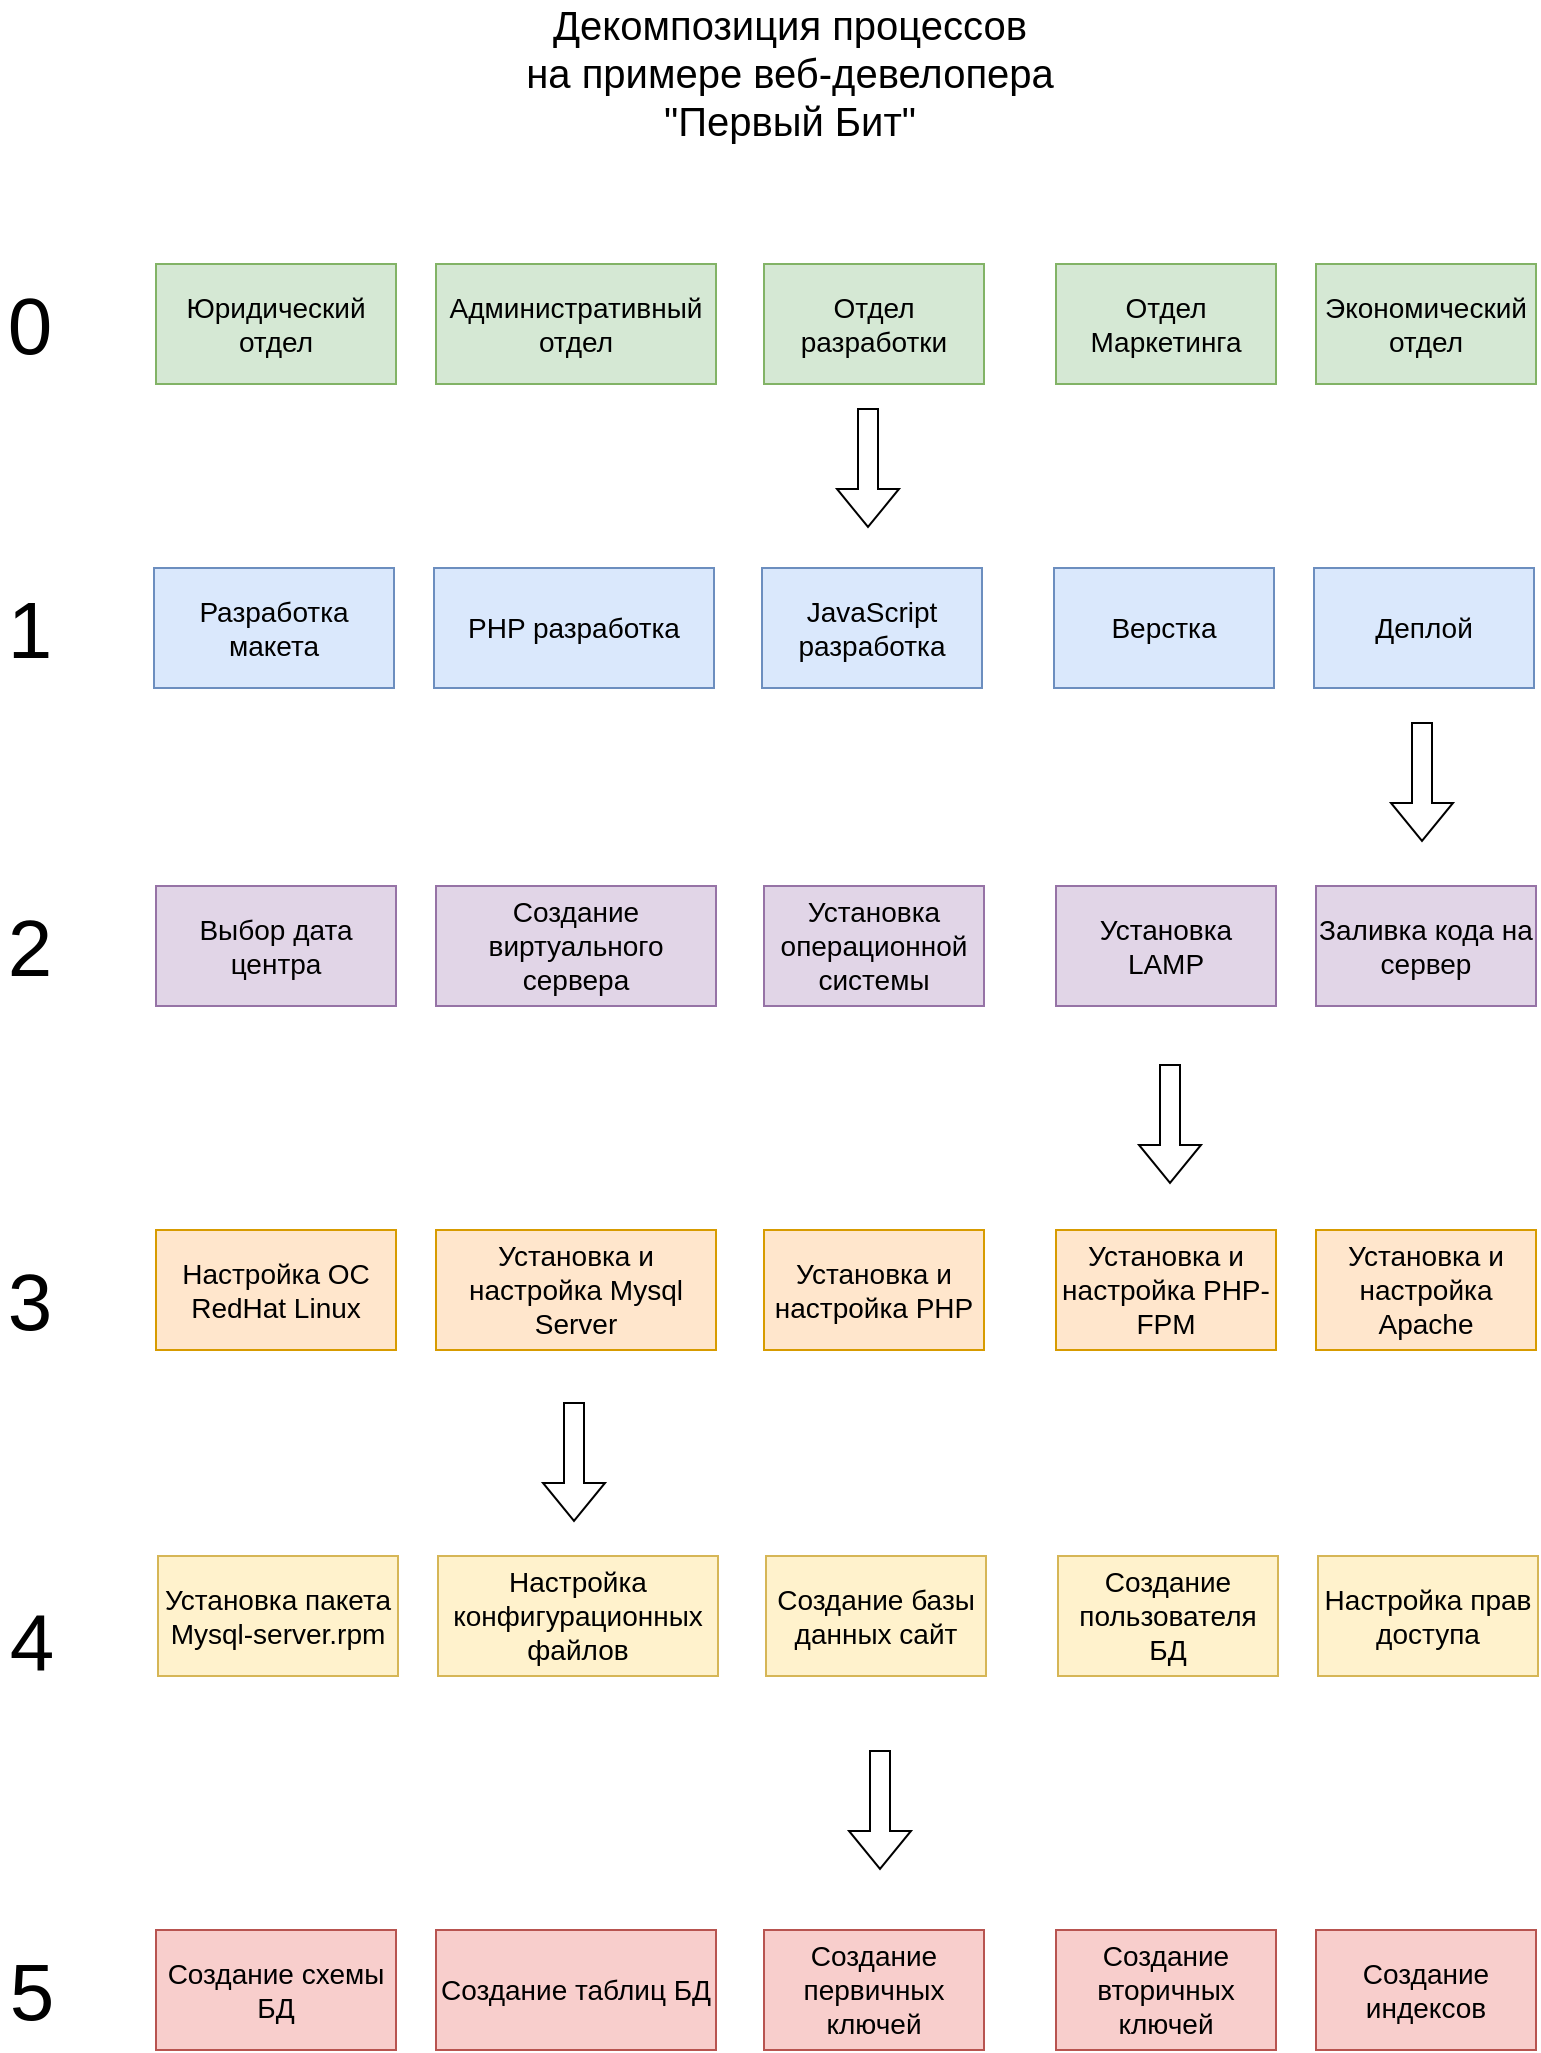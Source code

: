 <mxfile version="20.0.4" type="github">
  <diagram id="WxS1320b2pg--hD3rmVp" name="Page-1">
    <mxGraphModel dx="782" dy="487" grid="1" gridSize="10" guides="1" tooltips="1" connect="1" arrows="1" fold="1" page="1" pageScale="1" pageWidth="827" pageHeight="1169" math="0" shadow="0">
      <root>
        <mxCell id="0" />
        <mxCell id="1" parent="0" />
        <mxCell id="yr7VhOkPuo0g-uGMmCsu-1" value="&lt;font style=&quot;font-size: 20px;&quot;&gt;Декомпозиция процессов&lt;br&gt;&lt;/font&gt;&lt;div style=&quot;font-size: 20px;&quot;&gt;&lt;font style=&quot;font-size: 20px;&quot;&gt;на примере веб-девелопера&lt;/font&gt;&lt;/div&gt;&lt;div style=&quot;font-size: 20px;&quot;&gt;&lt;font style=&quot;font-size: 20px;&quot;&gt;&quot;Первый Бит&quot;&lt;font style=&quot;font-size: 20px;&quot;&gt;&lt;br&gt;&lt;/font&gt;&lt;/font&gt;&lt;/div&gt;" style="text;html=1;strokeColor=none;fillColor=none;align=center;verticalAlign=middle;whiteSpace=wrap;rounded=0;" vertex="1" parent="1">
          <mxGeometry x="270" y="46" width="310" height="50" as="geometry" />
        </mxCell>
        <mxCell id="yr7VhOkPuo0g-uGMmCsu-2" value="Административный отдел" style="rounded=0;whiteSpace=wrap;html=1;fontSize=14;fillColor=#d5e8d4;strokeColor=#82b366;" vertex="1" parent="1">
          <mxGeometry x="248" y="167" width="140" height="60" as="geometry" />
        </mxCell>
        <mxCell id="yr7VhOkPuo0g-uGMmCsu-3" value="Отдел разработки" style="rounded=0;whiteSpace=wrap;html=1;fontSize=14;fillColor=#d5e8d4;strokeColor=#82b366;" vertex="1" parent="1">
          <mxGeometry x="412" y="167" width="110" height="60" as="geometry" />
        </mxCell>
        <mxCell id="yr7VhOkPuo0g-uGMmCsu-4" value="Экономический отдел" style="rounded=0;whiteSpace=wrap;html=1;fontSize=14;fillColor=#d5e8d4;strokeColor=#82b366;" vertex="1" parent="1">
          <mxGeometry x="688" y="167" width="110" height="60" as="geometry" />
        </mxCell>
        <mxCell id="yr7VhOkPuo0g-uGMmCsu-5" value="Юридический отдел" style="rounded=0;whiteSpace=wrap;html=1;fontSize=14;fillColor=#d5e8d4;strokeColor=#82b366;" vertex="1" parent="1">
          <mxGeometry x="108" y="167" width="120" height="60" as="geometry" />
        </mxCell>
        <mxCell id="yr7VhOkPuo0g-uGMmCsu-6" value="&lt;div&gt;Отдел Маркетинга&lt;br&gt;&lt;/div&gt;" style="rounded=0;whiteSpace=wrap;html=1;fontSize=14;fillColor=#d5e8d4;strokeColor=#82b366;" vertex="1" parent="1">
          <mxGeometry x="558" y="167" width="110" height="60" as="geometry" />
        </mxCell>
        <mxCell id="yr7VhOkPuo0g-uGMmCsu-7" value="PHP разработка" style="rounded=0;whiteSpace=wrap;html=1;fontSize=14;fillColor=#dae8fc;strokeColor=#6c8ebf;" vertex="1" parent="1">
          <mxGeometry x="247" y="319" width="140" height="60" as="geometry" />
        </mxCell>
        <mxCell id="yr7VhOkPuo0g-uGMmCsu-8" value="JavaScript разработка" style="rounded=0;whiteSpace=wrap;html=1;fontSize=14;fillColor=#dae8fc;strokeColor=#6c8ebf;" vertex="1" parent="1">
          <mxGeometry x="411" y="319" width="110" height="60" as="geometry" />
        </mxCell>
        <mxCell id="yr7VhOkPuo0g-uGMmCsu-9" value="Деплой" style="rounded=0;whiteSpace=wrap;html=1;fontSize=14;fillColor=#dae8fc;strokeColor=#6c8ebf;" vertex="1" parent="1">
          <mxGeometry x="687" y="319" width="110" height="60" as="geometry" />
        </mxCell>
        <mxCell id="yr7VhOkPuo0g-uGMmCsu-10" value="Разработка макета" style="rounded=0;whiteSpace=wrap;html=1;fontSize=14;fillColor=#dae8fc;strokeColor=#6c8ebf;" vertex="1" parent="1">
          <mxGeometry x="107" y="319" width="120" height="60" as="geometry" />
        </mxCell>
        <mxCell id="yr7VhOkPuo0g-uGMmCsu-11" value="Верстка" style="rounded=0;whiteSpace=wrap;html=1;fontSize=14;fillColor=#dae8fc;strokeColor=#6c8ebf;" vertex="1" parent="1">
          <mxGeometry x="557" y="319" width="110" height="60" as="geometry" />
        </mxCell>
        <mxCell id="yr7VhOkPuo0g-uGMmCsu-32" value="Создание виртуального сервера" style="rounded=0;whiteSpace=wrap;html=1;fontSize=14;fillColor=#e1d5e7;strokeColor=#9673a6;" vertex="1" parent="1">
          <mxGeometry x="248" y="478" width="140" height="60" as="geometry" />
        </mxCell>
        <mxCell id="yr7VhOkPuo0g-uGMmCsu-33" value="Установка операционной системы" style="rounded=0;whiteSpace=wrap;html=1;fontSize=14;fillColor=#e1d5e7;strokeColor=#9673a6;" vertex="1" parent="1">
          <mxGeometry x="412" y="478" width="110" height="60" as="geometry" />
        </mxCell>
        <mxCell id="yr7VhOkPuo0g-uGMmCsu-34" value="Заливка кода на сервер" style="rounded=0;whiteSpace=wrap;html=1;fontSize=14;fillColor=#e1d5e7;strokeColor=#9673a6;" vertex="1" parent="1">
          <mxGeometry x="688" y="478" width="110" height="60" as="geometry" />
        </mxCell>
        <mxCell id="yr7VhOkPuo0g-uGMmCsu-35" value="Выбор дата центра" style="rounded=0;whiteSpace=wrap;html=1;fontSize=14;fillColor=#e1d5e7;strokeColor=#9673a6;" vertex="1" parent="1">
          <mxGeometry x="108" y="478" width="120" height="60" as="geometry" />
        </mxCell>
        <mxCell id="yr7VhOkPuo0g-uGMmCsu-36" value="Установка LAMP" style="rounded=0;whiteSpace=wrap;html=1;fontSize=14;fillColor=#e1d5e7;strokeColor=#9673a6;" vertex="1" parent="1">
          <mxGeometry x="558" y="478" width="110" height="60" as="geometry" />
        </mxCell>
        <mxCell id="yr7VhOkPuo0g-uGMmCsu-37" value="Установка и настройка Mysql Server" style="rounded=0;whiteSpace=wrap;html=1;fontSize=14;fillColor=#ffe6cc;strokeColor=#d79b00;" vertex="1" parent="1">
          <mxGeometry x="248" y="650" width="140" height="60" as="geometry" />
        </mxCell>
        <mxCell id="yr7VhOkPuo0g-uGMmCsu-38" value="Установка и настройка PHP" style="rounded=0;whiteSpace=wrap;html=1;fontSize=14;fillColor=#ffe6cc;strokeColor=#d79b00;" vertex="1" parent="1">
          <mxGeometry x="412" y="650" width="110" height="60" as="geometry" />
        </mxCell>
        <mxCell id="yr7VhOkPuo0g-uGMmCsu-39" value="Установка и настройка Apache" style="rounded=0;whiteSpace=wrap;html=1;fontSize=14;fillColor=#ffe6cc;strokeColor=#d79b00;" vertex="1" parent="1">
          <mxGeometry x="688" y="650" width="110" height="60" as="geometry" />
        </mxCell>
        <mxCell id="yr7VhOkPuo0g-uGMmCsu-40" value="Настройка ОС RedHat Linux" style="rounded=0;whiteSpace=wrap;html=1;fontSize=14;fillColor=#ffe6cc;strokeColor=#d79b00;" vertex="1" parent="1">
          <mxGeometry x="108" y="650" width="120" height="60" as="geometry" />
        </mxCell>
        <mxCell id="yr7VhOkPuo0g-uGMmCsu-41" value="&lt;div&gt;Установка и настройка PHP-FPM&lt;br&gt;&lt;/div&gt;" style="rounded=0;whiteSpace=wrap;html=1;fontSize=14;fillColor=#ffe6cc;strokeColor=#d79b00;" vertex="1" parent="1">
          <mxGeometry x="558" y="650" width="110" height="60" as="geometry" />
        </mxCell>
        <mxCell id="yr7VhOkPuo0g-uGMmCsu-47" value="Настройка конфигурационных файлов" style="rounded=0;whiteSpace=wrap;html=1;fontSize=14;fillColor=#fff2cc;strokeColor=#d6b656;" vertex="1" parent="1">
          <mxGeometry x="249" y="813" width="140" height="60" as="geometry" />
        </mxCell>
        <mxCell id="yr7VhOkPuo0g-uGMmCsu-48" value="Создание базы данных сайт" style="rounded=0;whiteSpace=wrap;html=1;fontSize=14;fillColor=#fff2cc;strokeColor=#d6b656;" vertex="1" parent="1">
          <mxGeometry x="413" y="813" width="110" height="60" as="geometry" />
        </mxCell>
        <mxCell id="yr7VhOkPuo0g-uGMmCsu-49" value="Настройка прав доступа" style="rounded=0;whiteSpace=wrap;html=1;fontSize=14;fillColor=#fff2cc;strokeColor=#d6b656;" vertex="1" parent="1">
          <mxGeometry x="689" y="813" width="110" height="60" as="geometry" />
        </mxCell>
        <mxCell id="yr7VhOkPuo0g-uGMmCsu-50" value="Установка пакета Mysql-server.rpm" style="rounded=0;whiteSpace=wrap;html=1;fontSize=14;fillColor=#fff2cc;strokeColor=#d6b656;" vertex="1" parent="1">
          <mxGeometry x="109" y="813" width="120" height="60" as="geometry" />
        </mxCell>
        <mxCell id="yr7VhOkPuo0g-uGMmCsu-51" value="Создание пользователя БД" style="rounded=0;whiteSpace=wrap;html=1;fontSize=14;fillColor=#fff2cc;strokeColor=#d6b656;" vertex="1" parent="1">
          <mxGeometry x="559" y="813" width="110" height="60" as="geometry" />
        </mxCell>
        <mxCell id="yr7VhOkPuo0g-uGMmCsu-52" value="Создание таблиц БД" style="rounded=0;whiteSpace=wrap;html=1;fontSize=14;fillColor=#f8cecc;strokeColor=#b85450;" vertex="1" parent="1">
          <mxGeometry x="248" y="1000" width="140" height="60" as="geometry" />
        </mxCell>
        <mxCell id="yr7VhOkPuo0g-uGMmCsu-53" value="Создание первичных ключей" style="rounded=0;whiteSpace=wrap;html=1;fontSize=14;fillColor=#f8cecc;strokeColor=#b85450;" vertex="1" parent="1">
          <mxGeometry x="412" y="1000" width="110" height="60" as="geometry" />
        </mxCell>
        <mxCell id="yr7VhOkPuo0g-uGMmCsu-54" value="Создание индексов " style="rounded=0;whiteSpace=wrap;html=1;fontSize=14;fillColor=#f8cecc;strokeColor=#b85450;" vertex="1" parent="1">
          <mxGeometry x="688" y="1000" width="110" height="60" as="geometry" />
        </mxCell>
        <mxCell id="yr7VhOkPuo0g-uGMmCsu-55" value="Создание схемы БД" style="rounded=0;whiteSpace=wrap;html=1;fontSize=14;fillColor=#f8cecc;strokeColor=#b85450;" vertex="1" parent="1">
          <mxGeometry x="108" y="1000" width="120" height="60" as="geometry" />
        </mxCell>
        <mxCell id="yr7VhOkPuo0g-uGMmCsu-56" value="Создание вторичных ключей" style="rounded=0;whiteSpace=wrap;html=1;fontSize=14;fillColor=#f8cecc;strokeColor=#b85450;" vertex="1" parent="1">
          <mxGeometry x="558" y="1000" width="110" height="60" as="geometry" />
        </mxCell>
        <mxCell id="yr7VhOkPuo0g-uGMmCsu-57" value="&lt;font style=&quot;font-size: 40px;&quot;&gt;0&lt;/font&gt;" style="text;html=1;strokeColor=none;fillColor=none;align=center;verticalAlign=middle;whiteSpace=wrap;rounded=0;fontSize=14;" vertex="1" parent="1">
          <mxGeometry x="30" y="182" width="30" height="30" as="geometry" />
        </mxCell>
        <mxCell id="yr7VhOkPuo0g-uGMmCsu-59" value="&lt;font style=&quot;font-size: 40px;&quot;&gt;3&lt;/font&gt;" style="text;html=1;strokeColor=none;fillColor=none;align=center;verticalAlign=middle;whiteSpace=wrap;rounded=0;fontSize=14;" vertex="1" parent="1">
          <mxGeometry x="30" y="670" width="30" height="30" as="geometry" />
        </mxCell>
        <mxCell id="yr7VhOkPuo0g-uGMmCsu-61" value="&lt;font style=&quot;font-size: 40px;&quot;&gt;2&lt;/font&gt;" style="text;html=1;strokeColor=none;fillColor=none;align=center;verticalAlign=middle;whiteSpace=wrap;rounded=0;fontSize=14;" vertex="1" parent="1">
          <mxGeometry x="30" y="493" width="30" height="30" as="geometry" />
        </mxCell>
        <mxCell id="yr7VhOkPuo0g-uGMmCsu-62" value="&lt;font style=&quot;font-size: 40px;&quot;&gt;1&lt;/font&gt;" style="text;html=1;strokeColor=none;fillColor=none;align=center;verticalAlign=middle;whiteSpace=wrap;rounded=0;fontSize=14;" vertex="1" parent="1">
          <mxGeometry x="30" y="334" width="30" height="30" as="geometry" />
        </mxCell>
        <mxCell id="yr7VhOkPuo0g-uGMmCsu-63" value="&lt;font style=&quot;font-size: 40px;&quot;&gt;4&lt;/font&gt;" style="text;html=1;strokeColor=none;fillColor=none;align=center;verticalAlign=middle;whiteSpace=wrap;rounded=0;fontSize=14;" vertex="1" parent="1">
          <mxGeometry x="31" y="840" width="30" height="30" as="geometry" />
        </mxCell>
        <mxCell id="yr7VhOkPuo0g-uGMmCsu-65" value="&lt;font style=&quot;font-size: 40px;&quot;&gt;5&lt;/font&gt;" style="text;html=1;strokeColor=none;fillColor=none;align=center;verticalAlign=middle;whiteSpace=wrap;rounded=0;fontSize=14;" vertex="1" parent="1">
          <mxGeometry x="31" y="1015" width="30" height="30" as="geometry" />
        </mxCell>
        <mxCell id="yr7VhOkPuo0g-uGMmCsu-67" value="" style="shape=flexArrow;endArrow=classic;html=1;rounded=0;fontSize=20;" edge="1" parent="1">
          <mxGeometry width="50" height="50" relative="1" as="geometry">
            <mxPoint x="464" y="239" as="sourcePoint" />
            <mxPoint x="464" y="299" as="targetPoint" />
          </mxGeometry>
        </mxCell>
        <mxCell id="yr7VhOkPuo0g-uGMmCsu-70" value="" style="shape=flexArrow;endArrow=classic;html=1;rounded=0;fontSize=20;" edge="1" parent="1">
          <mxGeometry width="50" height="50" relative="1" as="geometry">
            <mxPoint x="741" y="396" as="sourcePoint" />
            <mxPoint x="741" y="456" as="targetPoint" />
          </mxGeometry>
        </mxCell>
        <mxCell id="yr7VhOkPuo0g-uGMmCsu-71" value="" style="shape=flexArrow;endArrow=classic;html=1;rounded=0;fontSize=20;" edge="1" parent="1">
          <mxGeometry width="50" height="50" relative="1" as="geometry">
            <mxPoint x="615" y="567" as="sourcePoint" />
            <mxPoint x="615" y="627" as="targetPoint" />
          </mxGeometry>
        </mxCell>
        <mxCell id="yr7VhOkPuo0g-uGMmCsu-72" value="" style="shape=flexArrow;endArrow=classic;html=1;rounded=0;fontSize=20;" edge="1" parent="1">
          <mxGeometry width="50" height="50" relative="1" as="geometry">
            <mxPoint x="317" y="736" as="sourcePoint" />
            <mxPoint x="317" y="796" as="targetPoint" />
          </mxGeometry>
        </mxCell>
        <mxCell id="yr7VhOkPuo0g-uGMmCsu-73" value="" style="shape=flexArrow;endArrow=classic;html=1;rounded=0;fontSize=20;" edge="1" parent="1">
          <mxGeometry width="50" height="50" relative="1" as="geometry">
            <mxPoint x="470" y="910" as="sourcePoint" />
            <mxPoint x="470" y="970" as="targetPoint" />
          </mxGeometry>
        </mxCell>
      </root>
    </mxGraphModel>
  </diagram>
</mxfile>
